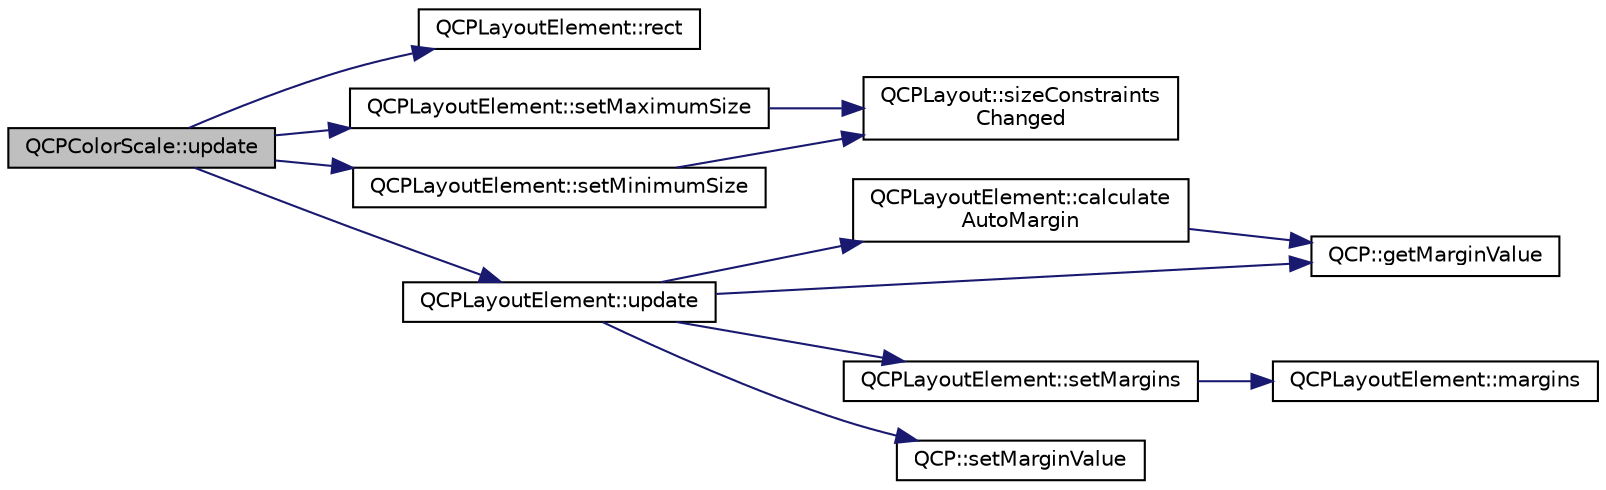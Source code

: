 digraph "QCPColorScale::update"
{
 // LATEX_PDF_SIZE
  edge [fontname="Helvetica",fontsize="10",labelfontname="Helvetica",labelfontsize="10"];
  node [fontname="Helvetica",fontsize="10",shape=record];
  rankdir="LR";
  Node1 [label="QCPColorScale::update",height=0.2,width=0.4,color="black", fillcolor="grey75", style="filled", fontcolor="black",tooltip=" "];
  Node1 -> Node2 [color="midnightblue",fontsize="10",style="solid",fontname="Helvetica"];
  Node2 [label="QCPLayoutElement::rect",height=0.2,width=0.4,color="black", fillcolor="white", style="filled",URL="$classQCPLayoutElement.html#a208effccfe2cca4a0eaf9393e60f2dd4",tooltip=" "];
  Node1 -> Node3 [color="midnightblue",fontsize="10",style="solid",fontname="Helvetica"];
  Node3 [label="QCPLayoutElement::setMaximumSize",height=0.2,width=0.4,color="black", fillcolor="white", style="filled",URL="$classQCPLayoutElement.html#a74eb5280a737ab44833d506db65efd95",tooltip=" "];
  Node3 -> Node4 [color="midnightblue",fontsize="10",style="solid",fontname="Helvetica"];
  Node4 [label="QCPLayout::sizeConstraints\lChanged",height=0.2,width=0.4,color="black", fillcolor="white", style="filled",URL="$classQCPLayout.html#aeac66a292f65cf7f8adf94eb92345b3e",tooltip=" "];
  Node1 -> Node5 [color="midnightblue",fontsize="10",style="solid",fontname="Helvetica"];
  Node5 [label="QCPLayoutElement::setMinimumSize",height=0.2,width=0.4,color="black", fillcolor="white", style="filled",URL="$classQCPLayoutElement.html#a5dd29a3c8bc88440c97c06b67be7886b",tooltip=" "];
  Node5 -> Node4 [color="midnightblue",fontsize="10",style="solid",fontname="Helvetica"];
  Node1 -> Node6 [color="midnightblue",fontsize="10",style="solid",fontname="Helvetica"];
  Node6 [label="QCPLayoutElement::update",height=0.2,width=0.4,color="black", fillcolor="white", style="filled",URL="$classQCPLayoutElement.html#a929c2ec62e0e0e1d8418eaa802e2af9b",tooltip=" "];
  Node6 -> Node7 [color="midnightblue",fontsize="10",style="solid",fontname="Helvetica"];
  Node7 [label="QCPLayoutElement::calculate\lAutoMargin",height=0.2,width=0.4,color="black", fillcolor="white", style="filled",URL="$classQCPLayoutElement.html#a005c9f0fe84bc1591a2cf2c46fd477b4",tooltip=" "];
  Node7 -> Node8 [color="midnightblue",fontsize="10",style="solid",fontname="Helvetica"];
  Node8 [label="QCP::getMarginValue",height=0.2,width=0.4,color="black", fillcolor="white", style="filled",URL="$namespaceQCP.html#a23a2679d3495c444acc26acc61e35b5b",tooltip=" "];
  Node6 -> Node8 [color="midnightblue",fontsize="10",style="solid",fontname="Helvetica"];
  Node6 -> Node9 [color="midnightblue",fontsize="10",style="solid",fontname="Helvetica"];
  Node9 [label="QCPLayoutElement::setMargins",height=0.2,width=0.4,color="black", fillcolor="white", style="filled",URL="$classQCPLayoutElement.html#a8f450b1f3f992ad576fce2c63d8b79cf",tooltip=" "];
  Node9 -> Node10 [color="midnightblue",fontsize="10",style="solid",fontname="Helvetica"];
  Node10 [label="QCPLayoutElement::margins",height=0.2,width=0.4,color="black", fillcolor="white", style="filled",URL="$classQCPLayoutElement.html#af4ac9450aa2d60863bf3a8ea0c940c9d",tooltip=" "];
  Node6 -> Node11 [color="midnightblue",fontsize="10",style="solid",fontname="Helvetica"];
  Node11 [label="QCP::setMarginValue",height=0.2,width=0.4,color="black", fillcolor="white", style="filled",URL="$namespaceQCP.html#afbf6e3084c108f2bb4372107945ee82f",tooltip=" "];
}
